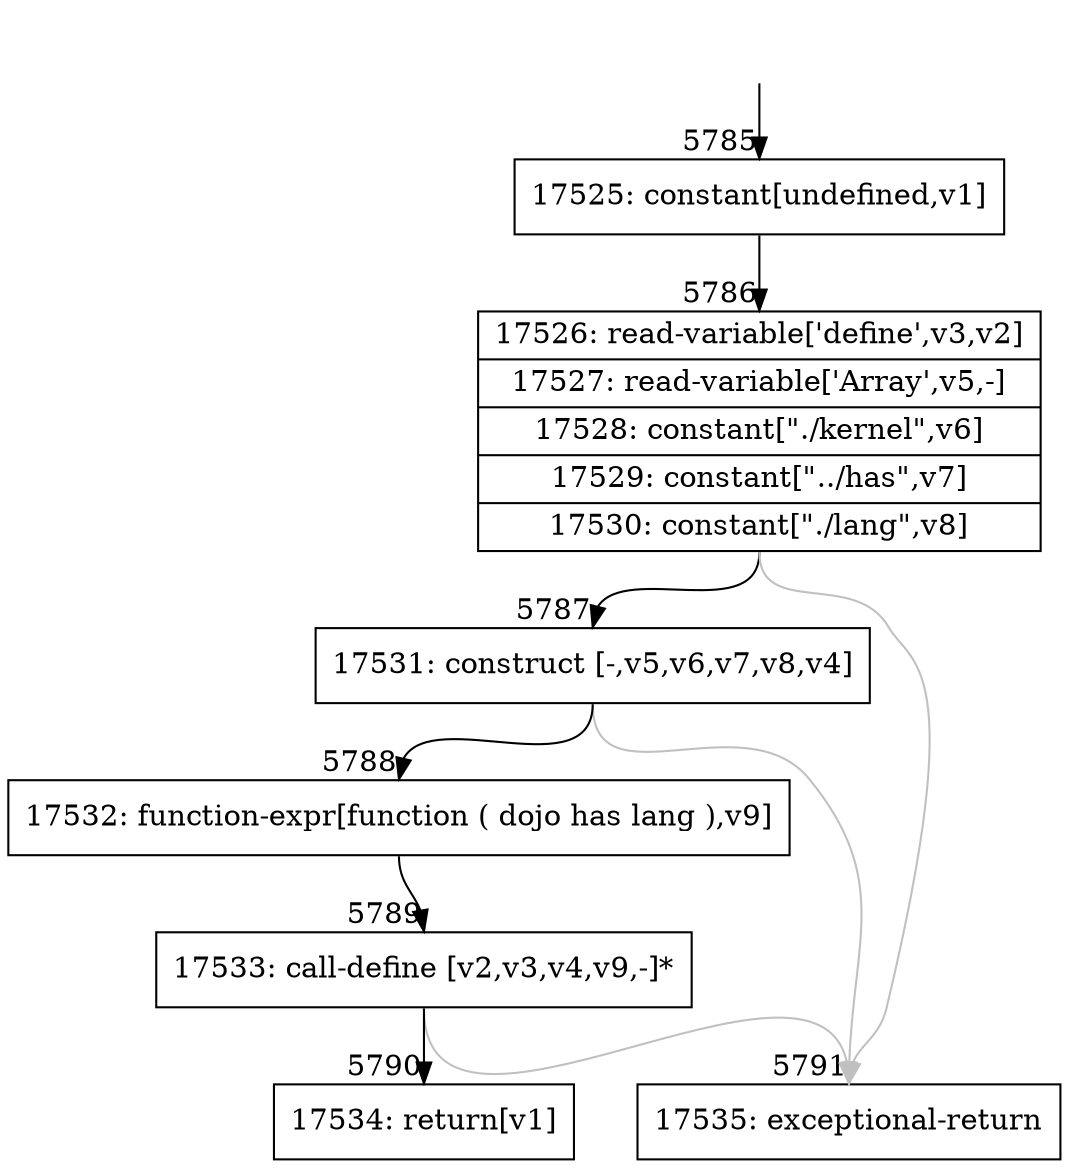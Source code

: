 digraph {
rankdir="TD"
BB_entry370[shape=none,label=""];
BB_entry370 -> BB5785 [tailport=s, headport=n, headlabel="    5785"]
BB5785 [shape=record label="{17525: constant[undefined,v1]}" ] 
BB5785 -> BB5786 [tailport=s, headport=n, headlabel="      5786"]
BB5786 [shape=record label="{17526: read-variable['define',v3,v2]|17527: read-variable['Array',v5,-]|17528: constant[\"./kernel\",v6]|17529: constant[\"../has\",v7]|17530: constant[\"./lang\",v8]}" ] 
BB5786 -> BB5787 [tailport=s, headport=n, headlabel="      5787"]
BB5786 -> BB5791 [tailport=s, headport=n, color=gray, headlabel="      5791"]
BB5787 [shape=record label="{17531: construct [-,v5,v6,v7,v8,v4]}" ] 
BB5787 -> BB5788 [tailport=s, headport=n, headlabel="      5788"]
BB5787 -> BB5791 [tailport=s, headport=n, color=gray]
BB5788 [shape=record label="{17532: function-expr[function ( dojo has lang ),v9]}" ] 
BB5788 -> BB5789 [tailport=s, headport=n, headlabel="      5789"]
BB5789 [shape=record label="{17533: call-define [v2,v3,v4,v9,-]*}" ] 
BB5789 -> BB5790 [tailport=s, headport=n, headlabel="      5790"]
BB5789 -> BB5791 [tailport=s, headport=n, color=gray]
BB5790 [shape=record label="{17534: return[v1]}" ] 
BB5791 [shape=record label="{17535: exceptional-return}" ] 
//#$~ 8282
}
